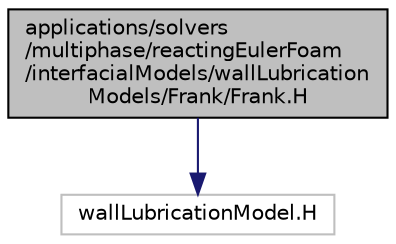 digraph "applications/solvers/multiphase/reactingEulerFoam/interfacialModels/wallLubricationModels/Frank/Frank.H"
{
  bgcolor="transparent";
  edge [fontname="Helvetica",fontsize="10",labelfontname="Helvetica",labelfontsize="10"];
  node [fontname="Helvetica",fontsize="10",shape=record];
  Node1 [label="applications/solvers\l/multiphase/reactingEulerFoam\l/interfacialModels/wallLubrication\lModels/Frank/Frank.H",height=0.2,width=0.4,color="black", fillcolor="grey75", style="filled", fontcolor="black"];
  Node1 -> Node2 [color="midnightblue",fontsize="10",style="solid",fontname="Helvetica"];
  Node2 [label="wallLubricationModel.H",height=0.2,width=0.4,color="grey75"];
}
